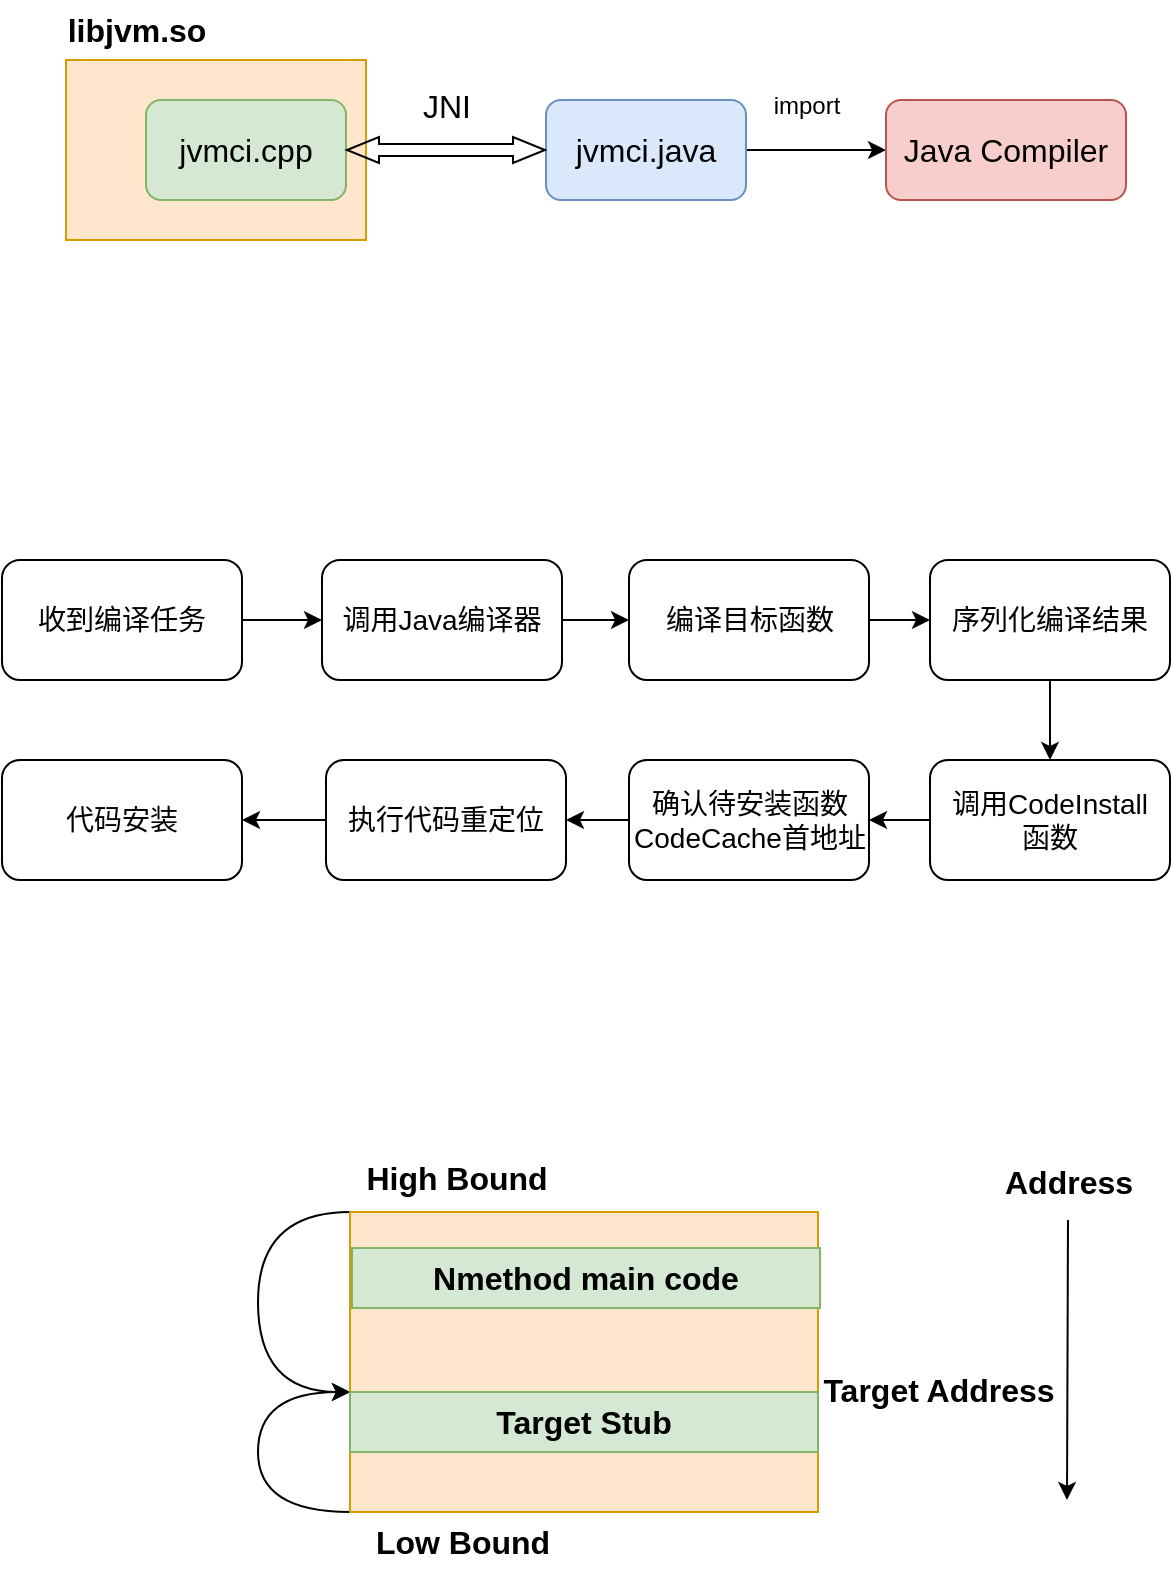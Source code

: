 <mxfile version="26.0.14">
  <diagram name="Page-1" id="_G9lPoWxat7-0CAS5zM7">
    <mxGraphModel dx="1426" dy="755" grid="1" gridSize="10" guides="1" tooltips="1" connect="1" arrows="1" fold="1" page="1" pageScale="1" pageWidth="827" pageHeight="1169" math="0" shadow="0">
      <root>
        <mxCell id="0" />
        <mxCell id="1" parent="0" />
        <mxCell id="5aYX-zWdXWkOe-InYHZb-1" value="" style="rounded=0;whiteSpace=wrap;html=1;fillColor=#ffe6cc;strokeColor=#d79b00;" parent="1" vertex="1">
          <mxGeometry x="154" y="90" width="150" height="90" as="geometry" />
        </mxCell>
        <mxCell id="5aYX-zWdXWkOe-InYHZb-2" value="&lt;font style=&quot;font-size: 16px;&quot;&gt;&lt;b&gt;libjvm.so&lt;/b&gt;&lt;/font&gt;" style="text;html=1;align=center;verticalAlign=middle;resizable=0;points=[];autosize=1;strokeColor=none;fillColor=none;" parent="1" vertex="1">
          <mxGeometry x="144" y="60" width="90" height="30" as="geometry" />
        </mxCell>
        <mxCell id="5aYX-zWdXWkOe-InYHZb-3" value="&lt;font style=&quot;font-size: 16px;&quot;&gt;jvmci.cpp&lt;/font&gt;" style="rounded=1;whiteSpace=wrap;html=1;fillColor=#d5e8d4;strokeColor=#82b366;" parent="1" vertex="1">
          <mxGeometry x="194" y="110" width="100" height="50" as="geometry" />
        </mxCell>
        <mxCell id="5aYX-zWdXWkOe-InYHZb-10" style="edgeStyle=orthogonalEdgeStyle;rounded=0;orthogonalLoop=1;jettySize=auto;html=1;exitX=1;exitY=0.5;exitDx=0;exitDy=0;entryX=0;entryY=0.5;entryDx=0;entryDy=0;" parent="1" source="5aYX-zWdXWkOe-InYHZb-6" target="5aYX-zWdXWkOe-InYHZb-7" edge="1">
          <mxGeometry relative="1" as="geometry" />
        </mxCell>
        <mxCell id="5aYX-zWdXWkOe-InYHZb-6" value="&lt;font style=&quot;font-size: 16px;&quot;&gt;jvmci.java&lt;/font&gt;" style="rounded=1;whiteSpace=wrap;html=1;fillColor=#dae8fc;strokeColor=#6c8ebf;" parent="1" vertex="1">
          <mxGeometry x="394" y="110" width="100" height="50" as="geometry" />
        </mxCell>
        <mxCell id="5aYX-zWdXWkOe-InYHZb-7" value="&lt;font style=&quot;font-size: 16px;&quot;&gt;Java Compiler&lt;/font&gt;" style="rounded=1;whiteSpace=wrap;html=1;fillColor=#f8cecc;strokeColor=#b85450;" parent="1" vertex="1">
          <mxGeometry x="564" y="110" width="120" height="50" as="geometry" />
        </mxCell>
        <mxCell id="5aYX-zWdXWkOe-InYHZb-8" value="" style="shape=flexArrow;endArrow=classic;startArrow=classic;html=1;rounded=0;exitX=1;exitY=0.5;exitDx=0;exitDy=0;entryX=0;entryY=0.5;entryDx=0;entryDy=0;endWidth=6;endSize=5;startWidth=6;startSize=5;strokeWidth=1;fontSize=2;spacing=0;width=6;" parent="1" source="5aYX-zWdXWkOe-InYHZb-3" target="5aYX-zWdXWkOe-InYHZb-6" edge="1">
          <mxGeometry width="100" height="100" relative="1" as="geometry">
            <mxPoint x="284" y="290" as="sourcePoint" />
            <mxPoint x="384" y="190" as="targetPoint" />
          </mxGeometry>
        </mxCell>
        <mxCell id="5aYX-zWdXWkOe-InYHZb-9" value="&lt;font style=&quot;font-size: 16px;&quot;&gt;JNI&lt;/font&gt;" style="text;html=1;align=center;verticalAlign=middle;resizable=0;points=[];autosize=1;strokeColor=none;fillColor=none;" parent="1" vertex="1">
          <mxGeometry x="319" y="98" width="50" height="30" as="geometry" />
        </mxCell>
        <mxCell id="5aYX-zWdXWkOe-InYHZb-11" value="import" style="text;html=1;align=center;verticalAlign=middle;resizable=0;points=[];autosize=1;strokeColor=none;fillColor=none;" parent="1" vertex="1">
          <mxGeometry x="494" y="98" width="60" height="30" as="geometry" />
        </mxCell>
        <mxCell id="ss0mkdK4vPv9JDS9_-59-14" style="edgeStyle=orthogonalEdgeStyle;rounded=0;orthogonalLoop=1;jettySize=auto;html=1;exitX=1;exitY=0.5;exitDx=0;exitDy=0;entryX=0;entryY=0.5;entryDx=0;entryDy=0;" parent="1" source="ss0mkdK4vPv9JDS9_-59-5" target="ss0mkdK4vPv9JDS9_-59-6" edge="1">
          <mxGeometry relative="1" as="geometry" />
        </mxCell>
        <mxCell id="ss0mkdK4vPv9JDS9_-59-5" value="&lt;font style=&quot;font-size: 14px;&quot;&gt;收到编译任务&lt;/font&gt;" style="rounded=1;whiteSpace=wrap;html=1;" parent="1" vertex="1">
          <mxGeometry x="122" y="340" width="120" height="60" as="geometry" />
        </mxCell>
        <mxCell id="ss0mkdK4vPv9JDS9_-59-15" style="edgeStyle=orthogonalEdgeStyle;rounded=0;orthogonalLoop=1;jettySize=auto;html=1;exitX=1;exitY=0.5;exitDx=0;exitDy=0;entryX=0;entryY=0.5;entryDx=0;entryDy=0;" parent="1" source="ss0mkdK4vPv9JDS9_-59-6" target="ss0mkdK4vPv9JDS9_-59-12" edge="1">
          <mxGeometry relative="1" as="geometry" />
        </mxCell>
        <mxCell id="ss0mkdK4vPv9JDS9_-59-6" value="&lt;font style=&quot;font-size: 14px;&quot;&gt;调用Java编译器&lt;/font&gt;" style="rounded=1;whiteSpace=wrap;html=1;" parent="1" vertex="1">
          <mxGeometry x="282" y="340" width="120" height="60" as="geometry" />
        </mxCell>
        <mxCell id="ss0mkdK4vPv9JDS9_-59-21" style="edgeStyle=orthogonalEdgeStyle;rounded=0;orthogonalLoop=1;jettySize=auto;html=1;exitX=0.5;exitY=1;exitDx=0;exitDy=0;entryX=0.5;entryY=0;entryDx=0;entryDy=0;" parent="1" source="ss0mkdK4vPv9JDS9_-59-7" target="ss0mkdK4vPv9JDS9_-59-20" edge="1">
          <mxGeometry relative="1" as="geometry" />
        </mxCell>
        <mxCell id="ss0mkdK4vPv9JDS9_-59-7" value="&lt;span style=&quot;font-size: 14px;&quot;&gt;序列化编译结果&lt;/span&gt;" style="rounded=1;whiteSpace=wrap;html=1;" parent="1" vertex="1">
          <mxGeometry x="586" y="340" width="120" height="60" as="geometry" />
        </mxCell>
        <mxCell id="ss0mkdK4vPv9JDS9_-59-18" style="edgeStyle=orthogonalEdgeStyle;rounded=0;orthogonalLoop=1;jettySize=auto;html=1;exitX=0;exitY=0.5;exitDx=0;exitDy=0;entryX=1;entryY=0.5;entryDx=0;entryDy=0;" parent="1" source="ss0mkdK4vPv9JDS9_-59-8" target="ss0mkdK4vPv9JDS9_-59-9" edge="1">
          <mxGeometry relative="1" as="geometry" />
        </mxCell>
        <mxCell id="ss0mkdK4vPv9JDS9_-59-8" value="&lt;span style=&quot;font-size: 14px;&quot;&gt;确认待安装函数CodeCache首地址&lt;/span&gt;" style="rounded=1;whiteSpace=wrap;html=1;" parent="1" vertex="1">
          <mxGeometry x="435.5" y="440" width="120" height="60" as="geometry" />
        </mxCell>
        <mxCell id="ss0mkdK4vPv9JDS9_-59-19" style="edgeStyle=orthogonalEdgeStyle;rounded=0;orthogonalLoop=1;jettySize=auto;html=1;exitX=0;exitY=0.5;exitDx=0;exitDy=0;entryX=1;entryY=0.5;entryDx=0;entryDy=0;" parent="1" source="ss0mkdK4vPv9JDS9_-59-9" target="ss0mkdK4vPv9JDS9_-59-10" edge="1">
          <mxGeometry relative="1" as="geometry" />
        </mxCell>
        <mxCell id="ss0mkdK4vPv9JDS9_-59-9" value="&lt;span style=&quot;font-size: 14px;&quot;&gt;执行代码重定位&lt;/span&gt;" style="rounded=1;whiteSpace=wrap;html=1;" parent="1" vertex="1">
          <mxGeometry x="284" y="440" width="120" height="60" as="geometry" />
        </mxCell>
        <mxCell id="ss0mkdK4vPv9JDS9_-59-10" value="&lt;span style=&quot;font-size: 14px;&quot;&gt;代码安装&lt;/span&gt;" style="rounded=1;whiteSpace=wrap;html=1;" parent="1" vertex="1">
          <mxGeometry x="122" y="440" width="120" height="60" as="geometry" />
        </mxCell>
        <mxCell id="ss0mkdK4vPv9JDS9_-59-16" style="edgeStyle=orthogonalEdgeStyle;rounded=0;orthogonalLoop=1;jettySize=auto;html=1;exitX=1;exitY=0.5;exitDx=0;exitDy=0;entryX=0;entryY=0.5;entryDx=0;entryDy=0;" parent="1" source="ss0mkdK4vPv9JDS9_-59-12" target="ss0mkdK4vPv9JDS9_-59-7" edge="1">
          <mxGeometry relative="1" as="geometry" />
        </mxCell>
        <mxCell id="ss0mkdK4vPv9JDS9_-59-12" value="&lt;span style=&quot;font-size: 14px;&quot;&gt;编译目标函数&lt;/span&gt;" style="rounded=1;whiteSpace=wrap;html=1;" parent="1" vertex="1">
          <mxGeometry x="435.5" y="340" width="120" height="60" as="geometry" />
        </mxCell>
        <mxCell id="ss0mkdK4vPv9JDS9_-59-22" style="edgeStyle=orthogonalEdgeStyle;rounded=0;orthogonalLoop=1;jettySize=auto;html=1;exitX=0;exitY=0.5;exitDx=0;exitDy=0;entryX=1;entryY=0.5;entryDx=0;entryDy=0;" parent="1" source="ss0mkdK4vPv9JDS9_-59-20" target="ss0mkdK4vPv9JDS9_-59-8" edge="1">
          <mxGeometry relative="1" as="geometry" />
        </mxCell>
        <mxCell id="ss0mkdK4vPv9JDS9_-59-20" value="&lt;span style=&quot;font-size: 14px;&quot;&gt;调用CodeInstall&lt;/span&gt;&lt;div&gt;&lt;span style=&quot;font-size: 14px;&quot;&gt;函数&lt;/span&gt;&lt;/div&gt;" style="rounded=1;whiteSpace=wrap;html=1;" parent="1" vertex="1">
          <mxGeometry x="586" y="440" width="120" height="60" as="geometry" />
        </mxCell>
        <mxCell id="k0R7uRQIOEUwSTuezCch-11" style="edgeStyle=orthogonalEdgeStyle;rounded=0;orthogonalLoop=1;jettySize=auto;html=1;exitX=0;exitY=0;exitDx=0;exitDy=0;entryX=0;entryY=0;entryDx=0;entryDy=0;curved=1;" parent="1" source="k0R7uRQIOEUwSTuezCch-1" target="k0R7uRQIOEUwSTuezCch-2" edge="1">
          <mxGeometry relative="1" as="geometry">
            <Array as="points">
              <mxPoint x="250" y="666" />
              <mxPoint x="250" y="756" />
            </Array>
          </mxGeometry>
        </mxCell>
        <mxCell id="k0R7uRQIOEUwSTuezCch-12" style="edgeStyle=orthogonalEdgeStyle;rounded=0;orthogonalLoop=1;jettySize=auto;html=1;exitX=0;exitY=1;exitDx=0;exitDy=0;entryX=0;entryY=0;entryDx=0;entryDy=0;curved=1;" parent="1" source="k0R7uRQIOEUwSTuezCch-1" target="k0R7uRQIOEUwSTuezCch-2" edge="1">
          <mxGeometry relative="1" as="geometry">
            <Array as="points">
              <mxPoint x="250" y="816" />
              <mxPoint x="250" y="756" />
            </Array>
          </mxGeometry>
        </mxCell>
        <mxCell id="k0R7uRQIOEUwSTuezCch-1" value="" style="rounded=0;whiteSpace=wrap;html=1;fillColor=#ffe6cc;strokeColor=#d79b00;" parent="1" vertex="1">
          <mxGeometry x="296" y="666" width="234" height="150" as="geometry" />
        </mxCell>
        <mxCell id="k0R7uRQIOEUwSTuezCch-2" value="&lt;font style=&quot;font-size: 16px;&quot;&gt;&lt;b&gt;Target Stub&lt;/b&gt;&lt;/font&gt;" style="rounded=0;whiteSpace=wrap;html=1;fillColor=#d5e8d4;strokeColor=#82b366;" parent="1" vertex="1">
          <mxGeometry x="296" y="756" width="234" height="30" as="geometry" />
        </mxCell>
        <mxCell id="k0R7uRQIOEUwSTuezCch-3" value="" style="endArrow=classic;html=1;rounded=0;" parent="1" edge="1">
          <mxGeometry width="50" height="50" relative="1" as="geometry">
            <mxPoint x="655" y="670" as="sourcePoint" />
            <mxPoint x="654.5" y="810" as="targetPoint" />
          </mxGeometry>
        </mxCell>
        <mxCell id="k0R7uRQIOEUwSTuezCch-4" value="&lt;font style=&quot;font-size: 16px;&quot;&gt;&lt;b style=&quot;&quot;&gt;High Bound&lt;/b&gt;&lt;/font&gt;" style="text;html=1;align=center;verticalAlign=middle;resizable=0;points=[];autosize=1;strokeColor=none;fillColor=none;" parent="1" vertex="1">
          <mxGeometry x="294" y="634" width="110" height="30" as="geometry" />
        </mxCell>
        <mxCell id="k0R7uRQIOEUwSTuezCch-5" value="&lt;font style=&quot;font-size: 16px;&quot;&gt;&lt;b&gt;Low Bound&lt;/b&gt;&lt;/font&gt;" style="text;html=1;align=center;verticalAlign=middle;resizable=0;points=[];autosize=1;strokeColor=none;fillColor=none;" parent="1" vertex="1">
          <mxGeometry x="297" y="816" width="110" height="30" as="geometry" />
        </mxCell>
        <mxCell id="k0R7uRQIOEUwSTuezCch-6" value="&lt;font style=&quot;font-size: 16px;&quot;&gt;&lt;b&gt;Address&lt;/b&gt;&lt;/font&gt;" style="text;html=1;align=center;verticalAlign=middle;resizable=0;points=[];autosize=1;strokeColor=none;fillColor=none;" parent="1" vertex="1">
          <mxGeometry x="610" y="636" width="90" height="30" as="geometry" />
        </mxCell>
        <mxCell id="k0R7uRQIOEUwSTuezCch-8" value="&lt;font style=&quot;font-size: 16px;&quot;&gt;&lt;b style=&quot;&quot;&gt;Target Address&lt;/b&gt;&lt;/font&gt;" style="text;html=1;align=center;verticalAlign=middle;resizable=0;points=[];autosize=1;strokeColor=none;fillColor=none;" parent="1" vertex="1">
          <mxGeometry x="520" y="740" width="140" height="30" as="geometry" />
        </mxCell>
        <mxCell id="k0R7uRQIOEUwSTuezCch-10" value="&lt;font style=&quot;font-size: 16px;&quot;&gt;&lt;b&gt;Nmethod main code&lt;/b&gt;&lt;/font&gt;" style="rounded=0;whiteSpace=wrap;html=1;fillColor=#d5e8d4;strokeColor=#82b366;" parent="1" vertex="1">
          <mxGeometry x="297" y="684" width="234" height="30" as="geometry" />
        </mxCell>
      </root>
    </mxGraphModel>
  </diagram>
</mxfile>
